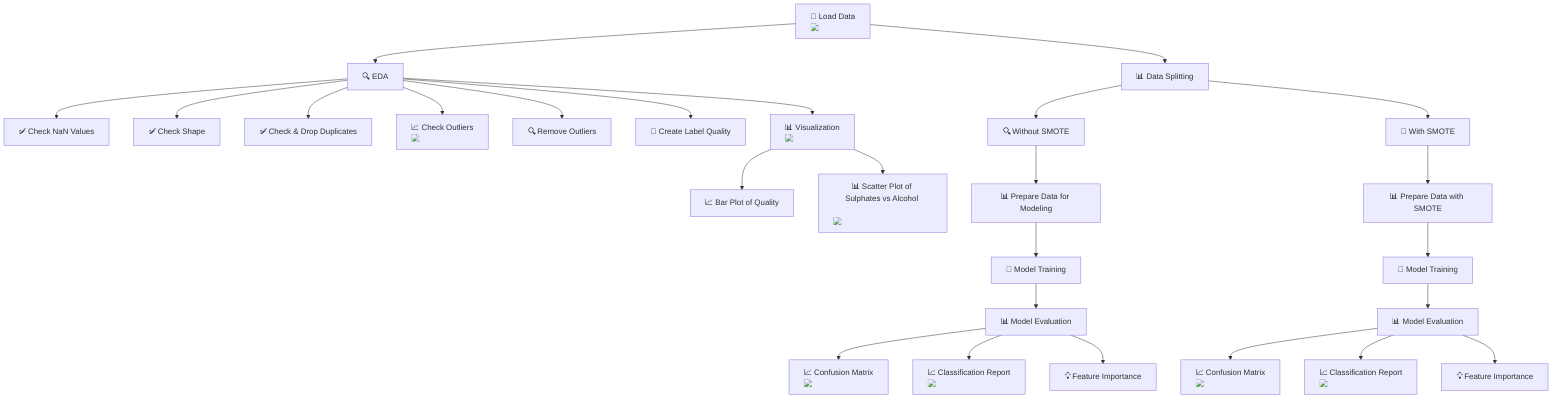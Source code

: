 flowchart TD
    A["📁 Load Data <br/> <img src='file.svg' />"] --> B["🔍 EDA"]
    B --> C["✅ Check NaN Values"]
    B --> D["✅ Check Shape"]
    B --> E["✅ Check & Drop Duplicates"]
    B --> F["📈 Check Outliers <br/> <img src='boxplot_template.svg' />"]
    B --> G["🔍 Remove Outliers"]
    B --> H["🔖 Create Label Quality"]
    B --> I["📊 Visualization <br/> <img src='barplot_template.svg' />"]
    I --> J["📈 Bar Plot of Quality"]
    I --> K["📊 Scatter Plot of Sulphates vs Alcohol <br/> <img src='scatter_plot_template.svg' />"]
    
    L["📊 Data Splitting"] --> M["🔍 Without SMOTE"]
    L --> N["🔄 With SMOTE"]
    
    %% Without SMOTE
    M --> O["📊 Prepare Data for Modeling"]
    O --> P["🤖 Model Training"]
    P --> Q["📊 Model Evaluation"]
    Q --> R["📈 Confusion Matrix <br/> <img src='barplot_template.svg' />"]
    Q --> S["📈 Classification Report <br/> <img src='barplot_template.svg' />"]
    Q --> T["💡 Feature Importance"]
    
    %% With SMOTE
    N --> U["📊 Prepare Data with SMOTE"]
    U --> V["🤖 Model Training"]
    V --> W["📊 Model Evaluation"]
    W --> X["📈 Confusion Matrix <br/> <img src='barplot_template.svg' />"]
    W --> Y["📈 Classification Report <br/> <img src='barplot_template.svg' />"]
    W --> Z["💡 Feature Importance"]

    A --> L
